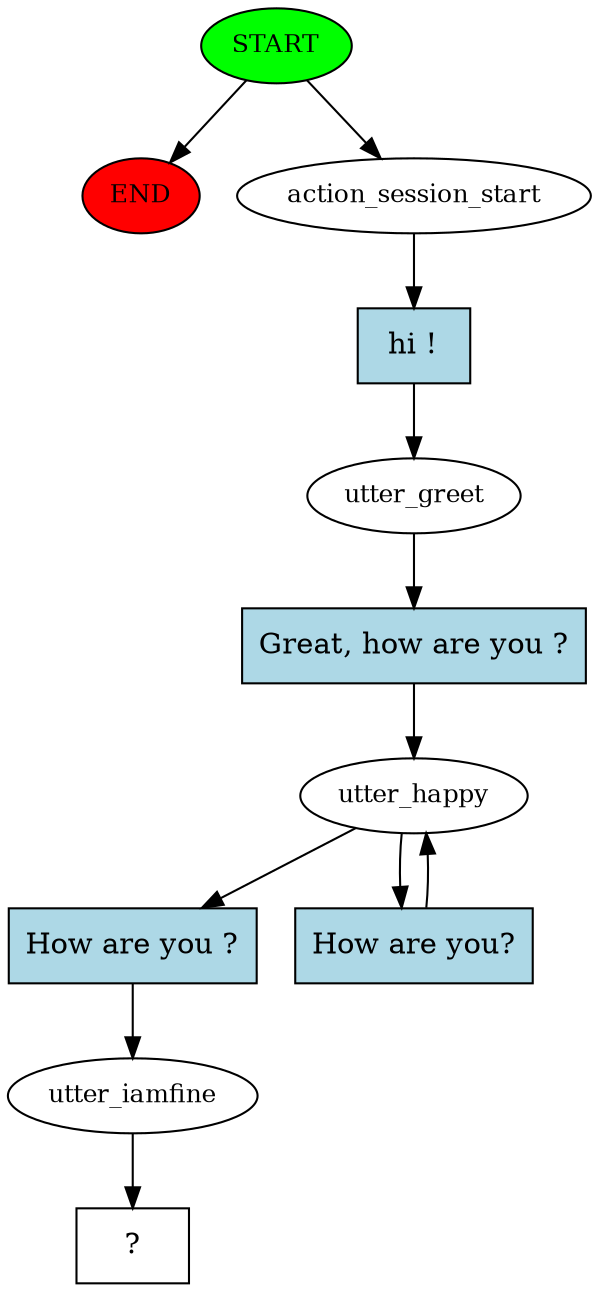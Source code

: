 digraph  {
0 [class="start active", fillcolor=green, fontsize=12, label=START, style=filled];
"-1" [class=end, fillcolor=red, fontsize=12, label=END, style=filled];
1 [class=active, fontsize=12, label=action_session_start];
2 [class=active, fontsize=12, label=utter_greet];
3 [class=active, fontsize=12, label=utter_happy];
5 [class=active, fontsize=12, label=utter_iamfine];
6 [class="intent dashed active", label="  ?  ", shape=rect];
7 [class="intent active", fillcolor=lightblue, label="hi !", shape=rect, style=filled];
8 [class="intent active", fillcolor=lightblue, label="Great, how are you ?", shape=rect, style=filled];
9 [class="intent active", fillcolor=lightblue, label="How are you ?", shape=rect, style=filled];
10 [class="intent active", fillcolor=lightblue, label="How are you?", shape=rect, style=filled];
0 -> "-1"  [class="", key=NONE, label=""];
0 -> 1  [class=active, key=NONE, label=""];
1 -> 7  [class=active, key=0];
2 -> 8  [class=active, key=0];
3 -> 9  [class=active, key=0];
3 -> 10  [class=active, key=0];
5 -> 6  [class=active, key=NONE, label=""];
7 -> 2  [class=active, key=0];
8 -> 3  [class=active, key=0];
9 -> 5  [class=active, key=0];
10 -> 3  [class=active, key=0];
}
